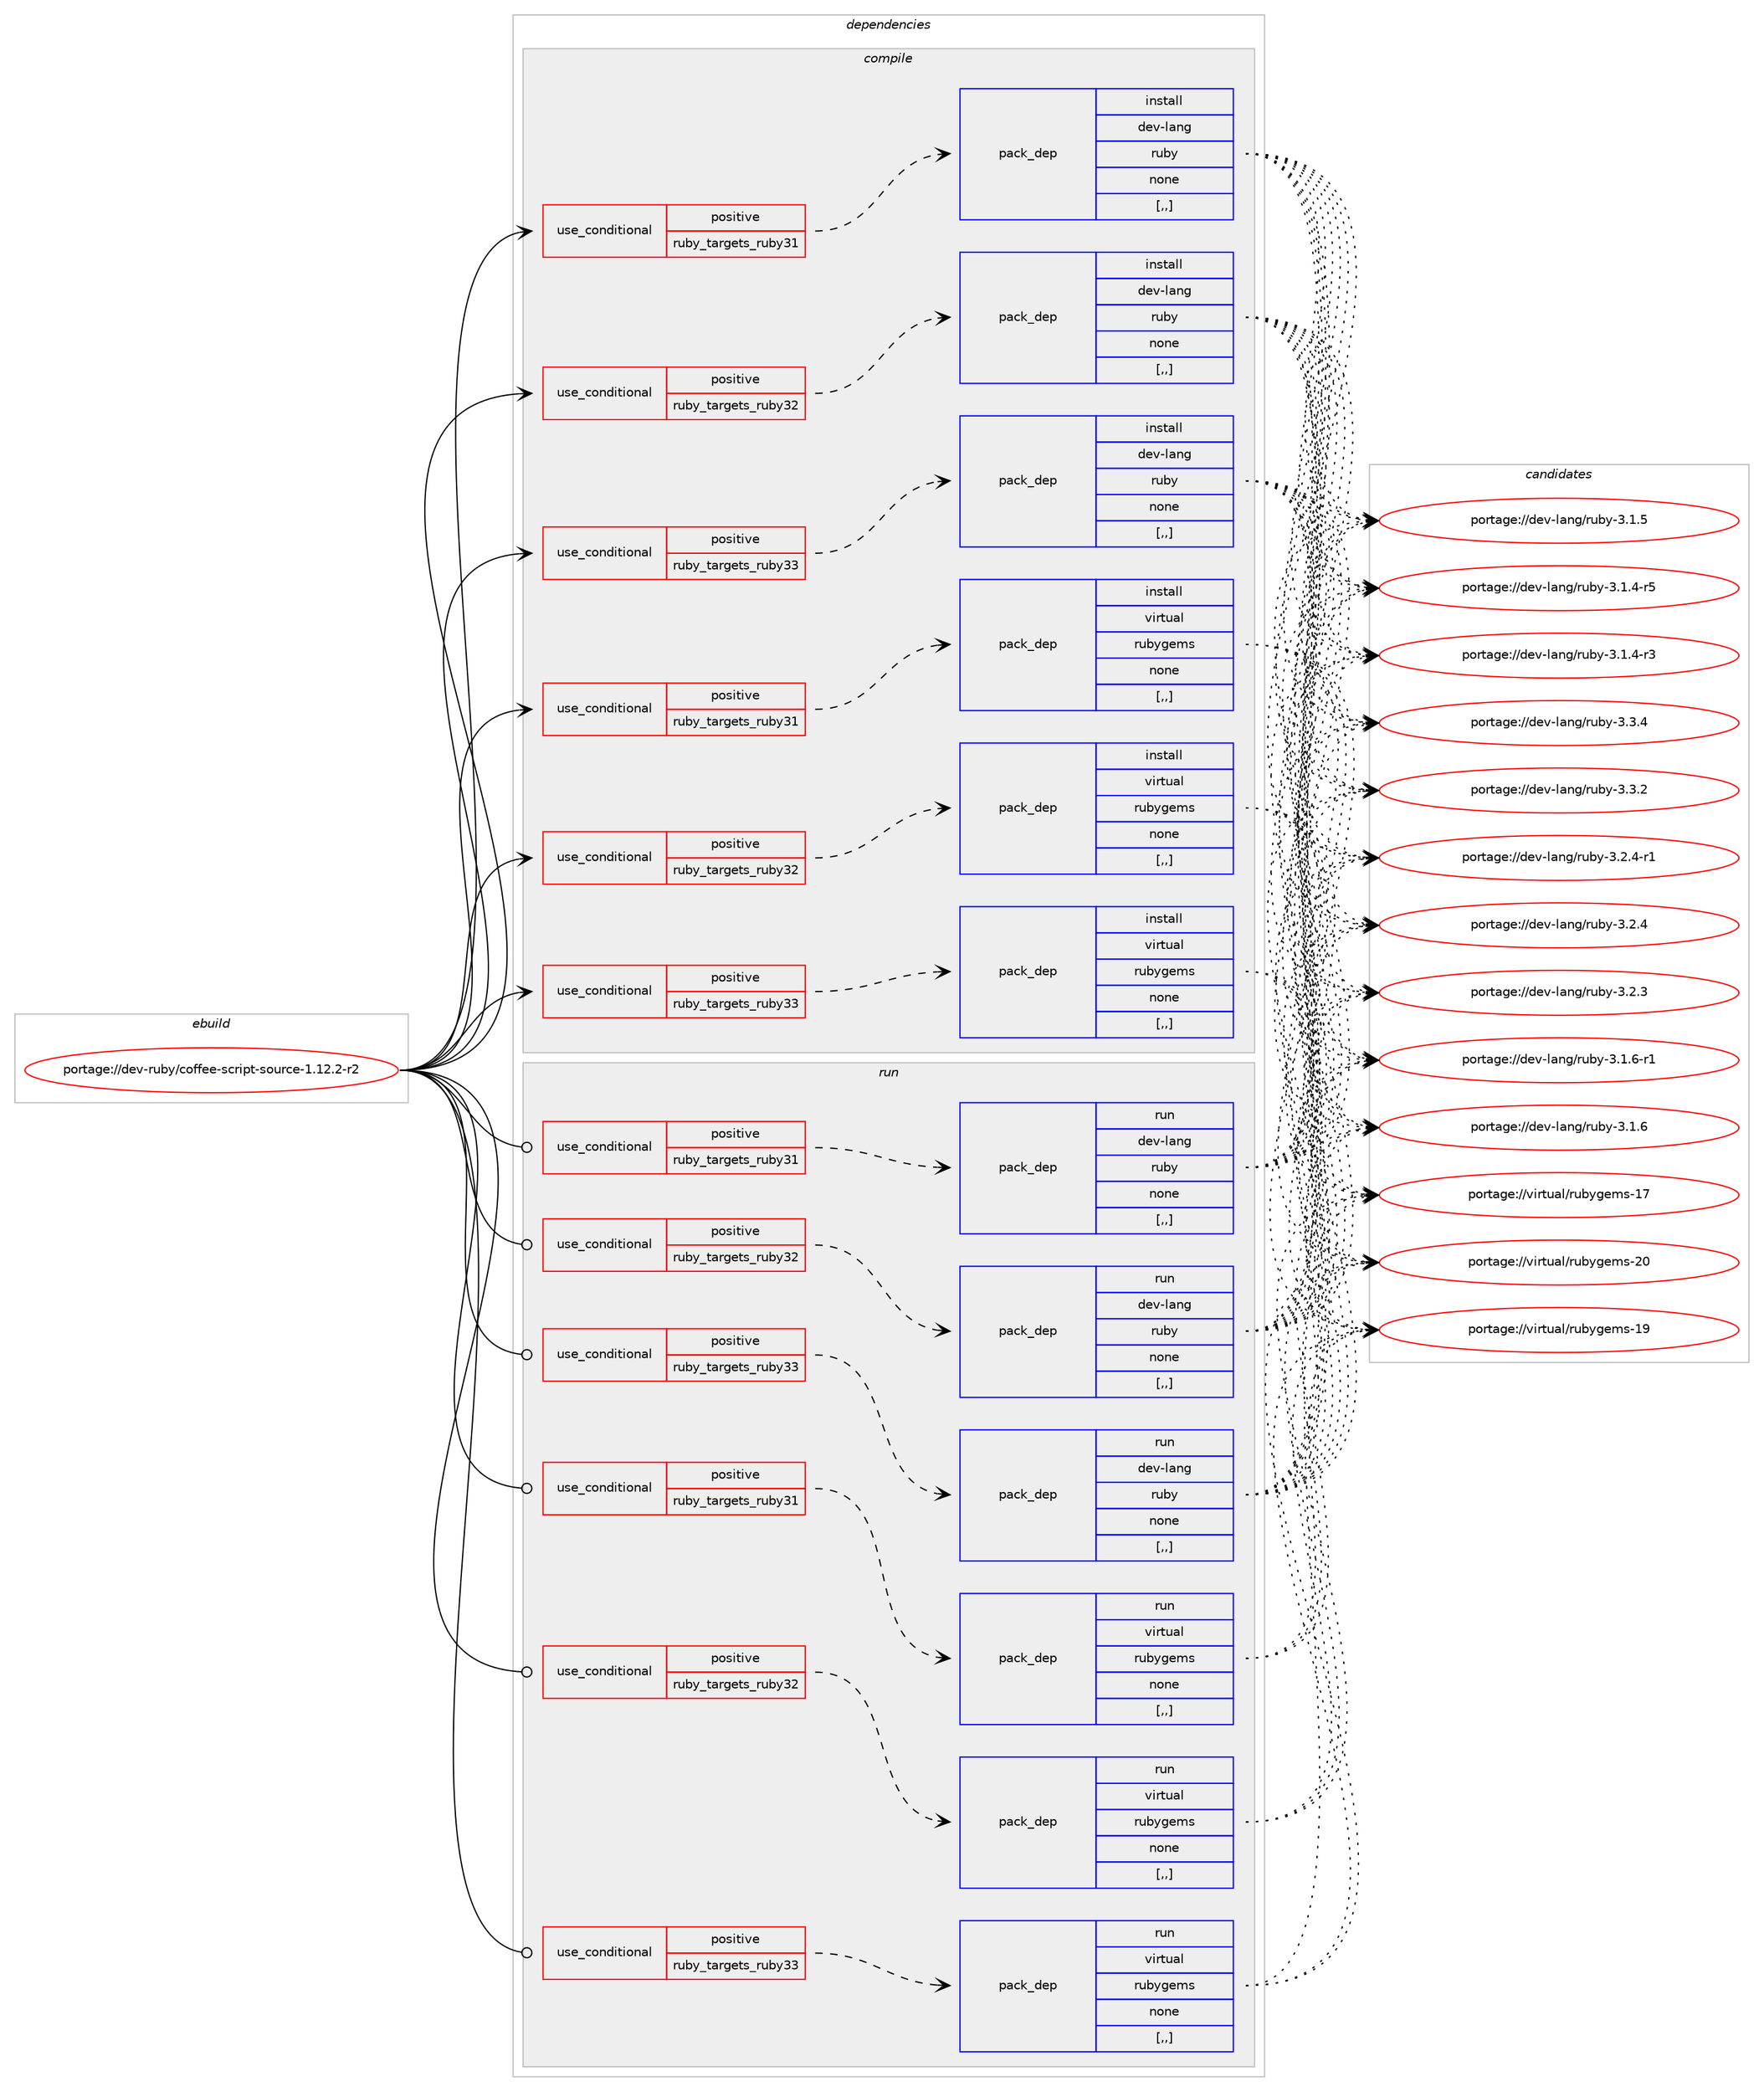 digraph prolog {

# *************
# Graph options
# *************

newrank=true;
concentrate=true;
compound=true;
graph [rankdir=LR,fontname=Helvetica,fontsize=10,ranksep=1.5];#, ranksep=2.5, nodesep=0.2];
edge  [arrowhead=vee];
node  [fontname=Helvetica,fontsize=10];

# **********
# The ebuild
# **********

subgraph cluster_leftcol {
color=gray;
label=<<i>ebuild</i>>;
id [label="portage://dev-ruby/coffee-script-source-1.12.2-r2", color=red, width=4, href="../dev-ruby/coffee-script-source-1.12.2-r2.svg"];
}

# ****************
# The dependencies
# ****************

subgraph cluster_midcol {
color=gray;
label=<<i>dependencies</i>>;
subgraph cluster_compile {
fillcolor="#eeeeee";
style=filled;
label=<<i>compile</i>>;
subgraph cond45626 {
dependency179080 [label=<<TABLE BORDER="0" CELLBORDER="1" CELLSPACING="0" CELLPADDING="4"><TR><TD ROWSPAN="3" CELLPADDING="10">use_conditional</TD></TR><TR><TD>positive</TD></TR><TR><TD>ruby_targets_ruby31</TD></TR></TABLE>>, shape=none, color=red];
subgraph pack132161 {
dependency179081 [label=<<TABLE BORDER="0" CELLBORDER="1" CELLSPACING="0" CELLPADDING="4" WIDTH="220"><TR><TD ROWSPAN="6" CELLPADDING="30">pack_dep</TD></TR><TR><TD WIDTH="110">install</TD></TR><TR><TD>dev-lang</TD></TR><TR><TD>ruby</TD></TR><TR><TD>none</TD></TR><TR><TD>[,,]</TD></TR></TABLE>>, shape=none, color=blue];
}
dependency179080:e -> dependency179081:w [weight=20,style="dashed",arrowhead="vee"];
}
id:e -> dependency179080:w [weight=20,style="solid",arrowhead="vee"];
subgraph cond45627 {
dependency179082 [label=<<TABLE BORDER="0" CELLBORDER="1" CELLSPACING="0" CELLPADDING="4"><TR><TD ROWSPAN="3" CELLPADDING="10">use_conditional</TD></TR><TR><TD>positive</TD></TR><TR><TD>ruby_targets_ruby31</TD></TR></TABLE>>, shape=none, color=red];
subgraph pack132162 {
dependency179083 [label=<<TABLE BORDER="0" CELLBORDER="1" CELLSPACING="0" CELLPADDING="4" WIDTH="220"><TR><TD ROWSPAN="6" CELLPADDING="30">pack_dep</TD></TR><TR><TD WIDTH="110">install</TD></TR><TR><TD>virtual</TD></TR><TR><TD>rubygems</TD></TR><TR><TD>none</TD></TR><TR><TD>[,,]</TD></TR></TABLE>>, shape=none, color=blue];
}
dependency179082:e -> dependency179083:w [weight=20,style="dashed",arrowhead="vee"];
}
id:e -> dependency179082:w [weight=20,style="solid",arrowhead="vee"];
subgraph cond45628 {
dependency179084 [label=<<TABLE BORDER="0" CELLBORDER="1" CELLSPACING="0" CELLPADDING="4"><TR><TD ROWSPAN="3" CELLPADDING="10">use_conditional</TD></TR><TR><TD>positive</TD></TR><TR><TD>ruby_targets_ruby32</TD></TR></TABLE>>, shape=none, color=red];
subgraph pack132163 {
dependency179085 [label=<<TABLE BORDER="0" CELLBORDER="1" CELLSPACING="0" CELLPADDING="4" WIDTH="220"><TR><TD ROWSPAN="6" CELLPADDING="30">pack_dep</TD></TR><TR><TD WIDTH="110">install</TD></TR><TR><TD>dev-lang</TD></TR><TR><TD>ruby</TD></TR><TR><TD>none</TD></TR><TR><TD>[,,]</TD></TR></TABLE>>, shape=none, color=blue];
}
dependency179084:e -> dependency179085:w [weight=20,style="dashed",arrowhead="vee"];
}
id:e -> dependency179084:w [weight=20,style="solid",arrowhead="vee"];
subgraph cond45629 {
dependency179086 [label=<<TABLE BORDER="0" CELLBORDER="1" CELLSPACING="0" CELLPADDING="4"><TR><TD ROWSPAN="3" CELLPADDING="10">use_conditional</TD></TR><TR><TD>positive</TD></TR><TR><TD>ruby_targets_ruby32</TD></TR></TABLE>>, shape=none, color=red];
subgraph pack132164 {
dependency179087 [label=<<TABLE BORDER="0" CELLBORDER="1" CELLSPACING="0" CELLPADDING="4" WIDTH="220"><TR><TD ROWSPAN="6" CELLPADDING="30">pack_dep</TD></TR><TR><TD WIDTH="110">install</TD></TR><TR><TD>virtual</TD></TR><TR><TD>rubygems</TD></TR><TR><TD>none</TD></TR><TR><TD>[,,]</TD></TR></TABLE>>, shape=none, color=blue];
}
dependency179086:e -> dependency179087:w [weight=20,style="dashed",arrowhead="vee"];
}
id:e -> dependency179086:w [weight=20,style="solid",arrowhead="vee"];
subgraph cond45630 {
dependency179088 [label=<<TABLE BORDER="0" CELLBORDER="1" CELLSPACING="0" CELLPADDING="4"><TR><TD ROWSPAN="3" CELLPADDING="10">use_conditional</TD></TR><TR><TD>positive</TD></TR><TR><TD>ruby_targets_ruby33</TD></TR></TABLE>>, shape=none, color=red];
subgraph pack132165 {
dependency179089 [label=<<TABLE BORDER="0" CELLBORDER="1" CELLSPACING="0" CELLPADDING="4" WIDTH="220"><TR><TD ROWSPAN="6" CELLPADDING="30">pack_dep</TD></TR><TR><TD WIDTH="110">install</TD></TR><TR><TD>dev-lang</TD></TR><TR><TD>ruby</TD></TR><TR><TD>none</TD></TR><TR><TD>[,,]</TD></TR></TABLE>>, shape=none, color=blue];
}
dependency179088:e -> dependency179089:w [weight=20,style="dashed",arrowhead="vee"];
}
id:e -> dependency179088:w [weight=20,style="solid",arrowhead="vee"];
subgraph cond45631 {
dependency179090 [label=<<TABLE BORDER="0" CELLBORDER="1" CELLSPACING="0" CELLPADDING="4"><TR><TD ROWSPAN="3" CELLPADDING="10">use_conditional</TD></TR><TR><TD>positive</TD></TR><TR><TD>ruby_targets_ruby33</TD></TR></TABLE>>, shape=none, color=red];
subgraph pack132166 {
dependency179091 [label=<<TABLE BORDER="0" CELLBORDER="1" CELLSPACING="0" CELLPADDING="4" WIDTH="220"><TR><TD ROWSPAN="6" CELLPADDING="30">pack_dep</TD></TR><TR><TD WIDTH="110">install</TD></TR><TR><TD>virtual</TD></TR><TR><TD>rubygems</TD></TR><TR><TD>none</TD></TR><TR><TD>[,,]</TD></TR></TABLE>>, shape=none, color=blue];
}
dependency179090:e -> dependency179091:w [weight=20,style="dashed",arrowhead="vee"];
}
id:e -> dependency179090:w [weight=20,style="solid",arrowhead="vee"];
}
subgraph cluster_compileandrun {
fillcolor="#eeeeee";
style=filled;
label=<<i>compile and run</i>>;
}
subgraph cluster_run {
fillcolor="#eeeeee";
style=filled;
label=<<i>run</i>>;
subgraph cond45632 {
dependency179092 [label=<<TABLE BORDER="0" CELLBORDER="1" CELLSPACING="0" CELLPADDING="4"><TR><TD ROWSPAN="3" CELLPADDING="10">use_conditional</TD></TR><TR><TD>positive</TD></TR><TR><TD>ruby_targets_ruby31</TD></TR></TABLE>>, shape=none, color=red];
subgraph pack132167 {
dependency179093 [label=<<TABLE BORDER="0" CELLBORDER="1" CELLSPACING="0" CELLPADDING="4" WIDTH="220"><TR><TD ROWSPAN="6" CELLPADDING="30">pack_dep</TD></TR><TR><TD WIDTH="110">run</TD></TR><TR><TD>dev-lang</TD></TR><TR><TD>ruby</TD></TR><TR><TD>none</TD></TR><TR><TD>[,,]</TD></TR></TABLE>>, shape=none, color=blue];
}
dependency179092:e -> dependency179093:w [weight=20,style="dashed",arrowhead="vee"];
}
id:e -> dependency179092:w [weight=20,style="solid",arrowhead="odot"];
subgraph cond45633 {
dependency179094 [label=<<TABLE BORDER="0" CELLBORDER="1" CELLSPACING="0" CELLPADDING="4"><TR><TD ROWSPAN="3" CELLPADDING="10">use_conditional</TD></TR><TR><TD>positive</TD></TR><TR><TD>ruby_targets_ruby31</TD></TR></TABLE>>, shape=none, color=red];
subgraph pack132168 {
dependency179095 [label=<<TABLE BORDER="0" CELLBORDER="1" CELLSPACING="0" CELLPADDING="4" WIDTH="220"><TR><TD ROWSPAN="6" CELLPADDING="30">pack_dep</TD></TR><TR><TD WIDTH="110">run</TD></TR><TR><TD>virtual</TD></TR><TR><TD>rubygems</TD></TR><TR><TD>none</TD></TR><TR><TD>[,,]</TD></TR></TABLE>>, shape=none, color=blue];
}
dependency179094:e -> dependency179095:w [weight=20,style="dashed",arrowhead="vee"];
}
id:e -> dependency179094:w [weight=20,style="solid",arrowhead="odot"];
subgraph cond45634 {
dependency179096 [label=<<TABLE BORDER="0" CELLBORDER="1" CELLSPACING="0" CELLPADDING="4"><TR><TD ROWSPAN="3" CELLPADDING="10">use_conditional</TD></TR><TR><TD>positive</TD></TR><TR><TD>ruby_targets_ruby32</TD></TR></TABLE>>, shape=none, color=red];
subgraph pack132169 {
dependency179097 [label=<<TABLE BORDER="0" CELLBORDER="1" CELLSPACING="0" CELLPADDING="4" WIDTH="220"><TR><TD ROWSPAN="6" CELLPADDING="30">pack_dep</TD></TR><TR><TD WIDTH="110">run</TD></TR><TR><TD>dev-lang</TD></TR><TR><TD>ruby</TD></TR><TR><TD>none</TD></TR><TR><TD>[,,]</TD></TR></TABLE>>, shape=none, color=blue];
}
dependency179096:e -> dependency179097:w [weight=20,style="dashed",arrowhead="vee"];
}
id:e -> dependency179096:w [weight=20,style="solid",arrowhead="odot"];
subgraph cond45635 {
dependency179098 [label=<<TABLE BORDER="0" CELLBORDER="1" CELLSPACING="0" CELLPADDING="4"><TR><TD ROWSPAN="3" CELLPADDING="10">use_conditional</TD></TR><TR><TD>positive</TD></TR><TR><TD>ruby_targets_ruby32</TD></TR></TABLE>>, shape=none, color=red];
subgraph pack132170 {
dependency179099 [label=<<TABLE BORDER="0" CELLBORDER="1" CELLSPACING="0" CELLPADDING="4" WIDTH="220"><TR><TD ROWSPAN="6" CELLPADDING="30">pack_dep</TD></TR><TR><TD WIDTH="110">run</TD></TR><TR><TD>virtual</TD></TR><TR><TD>rubygems</TD></TR><TR><TD>none</TD></TR><TR><TD>[,,]</TD></TR></TABLE>>, shape=none, color=blue];
}
dependency179098:e -> dependency179099:w [weight=20,style="dashed",arrowhead="vee"];
}
id:e -> dependency179098:w [weight=20,style="solid",arrowhead="odot"];
subgraph cond45636 {
dependency179100 [label=<<TABLE BORDER="0" CELLBORDER="1" CELLSPACING="0" CELLPADDING="4"><TR><TD ROWSPAN="3" CELLPADDING="10">use_conditional</TD></TR><TR><TD>positive</TD></TR><TR><TD>ruby_targets_ruby33</TD></TR></TABLE>>, shape=none, color=red];
subgraph pack132171 {
dependency179101 [label=<<TABLE BORDER="0" CELLBORDER="1" CELLSPACING="0" CELLPADDING="4" WIDTH="220"><TR><TD ROWSPAN="6" CELLPADDING="30">pack_dep</TD></TR><TR><TD WIDTH="110">run</TD></TR><TR><TD>dev-lang</TD></TR><TR><TD>ruby</TD></TR><TR><TD>none</TD></TR><TR><TD>[,,]</TD></TR></TABLE>>, shape=none, color=blue];
}
dependency179100:e -> dependency179101:w [weight=20,style="dashed",arrowhead="vee"];
}
id:e -> dependency179100:w [weight=20,style="solid",arrowhead="odot"];
subgraph cond45637 {
dependency179102 [label=<<TABLE BORDER="0" CELLBORDER="1" CELLSPACING="0" CELLPADDING="4"><TR><TD ROWSPAN="3" CELLPADDING="10">use_conditional</TD></TR><TR><TD>positive</TD></TR><TR><TD>ruby_targets_ruby33</TD></TR></TABLE>>, shape=none, color=red];
subgraph pack132172 {
dependency179103 [label=<<TABLE BORDER="0" CELLBORDER="1" CELLSPACING="0" CELLPADDING="4" WIDTH="220"><TR><TD ROWSPAN="6" CELLPADDING="30">pack_dep</TD></TR><TR><TD WIDTH="110">run</TD></TR><TR><TD>virtual</TD></TR><TR><TD>rubygems</TD></TR><TR><TD>none</TD></TR><TR><TD>[,,]</TD></TR></TABLE>>, shape=none, color=blue];
}
dependency179102:e -> dependency179103:w [weight=20,style="dashed",arrowhead="vee"];
}
id:e -> dependency179102:w [weight=20,style="solid",arrowhead="odot"];
}
}

# **************
# The candidates
# **************

subgraph cluster_choices {
rank=same;
color=gray;
label=<<i>candidates</i>>;

subgraph choice132161 {
color=black;
nodesep=1;
choice10010111845108971101034711411798121455146514652 [label="portage://dev-lang/ruby-3.3.4", color=red, width=4,href="../dev-lang/ruby-3.3.4.svg"];
choice10010111845108971101034711411798121455146514650 [label="portage://dev-lang/ruby-3.3.2", color=red, width=4,href="../dev-lang/ruby-3.3.2.svg"];
choice100101118451089711010347114117981214551465046524511449 [label="portage://dev-lang/ruby-3.2.4-r1", color=red, width=4,href="../dev-lang/ruby-3.2.4-r1.svg"];
choice10010111845108971101034711411798121455146504652 [label="portage://dev-lang/ruby-3.2.4", color=red, width=4,href="../dev-lang/ruby-3.2.4.svg"];
choice10010111845108971101034711411798121455146504651 [label="portage://dev-lang/ruby-3.2.3", color=red, width=4,href="../dev-lang/ruby-3.2.3.svg"];
choice100101118451089711010347114117981214551464946544511449 [label="portage://dev-lang/ruby-3.1.6-r1", color=red, width=4,href="../dev-lang/ruby-3.1.6-r1.svg"];
choice10010111845108971101034711411798121455146494654 [label="portage://dev-lang/ruby-3.1.6", color=red, width=4,href="../dev-lang/ruby-3.1.6.svg"];
choice10010111845108971101034711411798121455146494653 [label="portage://dev-lang/ruby-3.1.5", color=red, width=4,href="../dev-lang/ruby-3.1.5.svg"];
choice100101118451089711010347114117981214551464946524511453 [label="portage://dev-lang/ruby-3.1.4-r5", color=red, width=4,href="../dev-lang/ruby-3.1.4-r5.svg"];
choice100101118451089711010347114117981214551464946524511451 [label="portage://dev-lang/ruby-3.1.4-r3", color=red, width=4,href="../dev-lang/ruby-3.1.4-r3.svg"];
dependency179081:e -> choice10010111845108971101034711411798121455146514652:w [style=dotted,weight="100"];
dependency179081:e -> choice10010111845108971101034711411798121455146514650:w [style=dotted,weight="100"];
dependency179081:e -> choice100101118451089711010347114117981214551465046524511449:w [style=dotted,weight="100"];
dependency179081:e -> choice10010111845108971101034711411798121455146504652:w [style=dotted,weight="100"];
dependency179081:e -> choice10010111845108971101034711411798121455146504651:w [style=dotted,weight="100"];
dependency179081:e -> choice100101118451089711010347114117981214551464946544511449:w [style=dotted,weight="100"];
dependency179081:e -> choice10010111845108971101034711411798121455146494654:w [style=dotted,weight="100"];
dependency179081:e -> choice10010111845108971101034711411798121455146494653:w [style=dotted,weight="100"];
dependency179081:e -> choice100101118451089711010347114117981214551464946524511453:w [style=dotted,weight="100"];
dependency179081:e -> choice100101118451089711010347114117981214551464946524511451:w [style=dotted,weight="100"];
}
subgraph choice132162 {
color=black;
nodesep=1;
choice118105114116117971084711411798121103101109115455048 [label="portage://virtual/rubygems-20", color=red, width=4,href="../virtual/rubygems-20.svg"];
choice118105114116117971084711411798121103101109115454957 [label="portage://virtual/rubygems-19", color=red, width=4,href="../virtual/rubygems-19.svg"];
choice118105114116117971084711411798121103101109115454955 [label="portage://virtual/rubygems-17", color=red, width=4,href="../virtual/rubygems-17.svg"];
dependency179083:e -> choice118105114116117971084711411798121103101109115455048:w [style=dotted,weight="100"];
dependency179083:e -> choice118105114116117971084711411798121103101109115454957:w [style=dotted,weight="100"];
dependency179083:e -> choice118105114116117971084711411798121103101109115454955:w [style=dotted,weight="100"];
}
subgraph choice132163 {
color=black;
nodesep=1;
choice10010111845108971101034711411798121455146514652 [label="portage://dev-lang/ruby-3.3.4", color=red, width=4,href="../dev-lang/ruby-3.3.4.svg"];
choice10010111845108971101034711411798121455146514650 [label="portage://dev-lang/ruby-3.3.2", color=red, width=4,href="../dev-lang/ruby-3.3.2.svg"];
choice100101118451089711010347114117981214551465046524511449 [label="portage://dev-lang/ruby-3.2.4-r1", color=red, width=4,href="../dev-lang/ruby-3.2.4-r1.svg"];
choice10010111845108971101034711411798121455146504652 [label="portage://dev-lang/ruby-3.2.4", color=red, width=4,href="../dev-lang/ruby-3.2.4.svg"];
choice10010111845108971101034711411798121455146504651 [label="portage://dev-lang/ruby-3.2.3", color=red, width=4,href="../dev-lang/ruby-3.2.3.svg"];
choice100101118451089711010347114117981214551464946544511449 [label="portage://dev-lang/ruby-3.1.6-r1", color=red, width=4,href="../dev-lang/ruby-3.1.6-r1.svg"];
choice10010111845108971101034711411798121455146494654 [label="portage://dev-lang/ruby-3.1.6", color=red, width=4,href="../dev-lang/ruby-3.1.6.svg"];
choice10010111845108971101034711411798121455146494653 [label="portage://dev-lang/ruby-3.1.5", color=red, width=4,href="../dev-lang/ruby-3.1.5.svg"];
choice100101118451089711010347114117981214551464946524511453 [label="portage://dev-lang/ruby-3.1.4-r5", color=red, width=4,href="../dev-lang/ruby-3.1.4-r5.svg"];
choice100101118451089711010347114117981214551464946524511451 [label="portage://dev-lang/ruby-3.1.4-r3", color=red, width=4,href="../dev-lang/ruby-3.1.4-r3.svg"];
dependency179085:e -> choice10010111845108971101034711411798121455146514652:w [style=dotted,weight="100"];
dependency179085:e -> choice10010111845108971101034711411798121455146514650:w [style=dotted,weight="100"];
dependency179085:e -> choice100101118451089711010347114117981214551465046524511449:w [style=dotted,weight="100"];
dependency179085:e -> choice10010111845108971101034711411798121455146504652:w [style=dotted,weight="100"];
dependency179085:e -> choice10010111845108971101034711411798121455146504651:w [style=dotted,weight="100"];
dependency179085:e -> choice100101118451089711010347114117981214551464946544511449:w [style=dotted,weight="100"];
dependency179085:e -> choice10010111845108971101034711411798121455146494654:w [style=dotted,weight="100"];
dependency179085:e -> choice10010111845108971101034711411798121455146494653:w [style=dotted,weight="100"];
dependency179085:e -> choice100101118451089711010347114117981214551464946524511453:w [style=dotted,weight="100"];
dependency179085:e -> choice100101118451089711010347114117981214551464946524511451:w [style=dotted,weight="100"];
}
subgraph choice132164 {
color=black;
nodesep=1;
choice118105114116117971084711411798121103101109115455048 [label="portage://virtual/rubygems-20", color=red, width=4,href="../virtual/rubygems-20.svg"];
choice118105114116117971084711411798121103101109115454957 [label="portage://virtual/rubygems-19", color=red, width=4,href="../virtual/rubygems-19.svg"];
choice118105114116117971084711411798121103101109115454955 [label="portage://virtual/rubygems-17", color=red, width=4,href="../virtual/rubygems-17.svg"];
dependency179087:e -> choice118105114116117971084711411798121103101109115455048:w [style=dotted,weight="100"];
dependency179087:e -> choice118105114116117971084711411798121103101109115454957:w [style=dotted,weight="100"];
dependency179087:e -> choice118105114116117971084711411798121103101109115454955:w [style=dotted,weight="100"];
}
subgraph choice132165 {
color=black;
nodesep=1;
choice10010111845108971101034711411798121455146514652 [label="portage://dev-lang/ruby-3.3.4", color=red, width=4,href="../dev-lang/ruby-3.3.4.svg"];
choice10010111845108971101034711411798121455146514650 [label="portage://dev-lang/ruby-3.3.2", color=red, width=4,href="../dev-lang/ruby-3.3.2.svg"];
choice100101118451089711010347114117981214551465046524511449 [label="portage://dev-lang/ruby-3.2.4-r1", color=red, width=4,href="../dev-lang/ruby-3.2.4-r1.svg"];
choice10010111845108971101034711411798121455146504652 [label="portage://dev-lang/ruby-3.2.4", color=red, width=4,href="../dev-lang/ruby-3.2.4.svg"];
choice10010111845108971101034711411798121455146504651 [label="portage://dev-lang/ruby-3.2.3", color=red, width=4,href="../dev-lang/ruby-3.2.3.svg"];
choice100101118451089711010347114117981214551464946544511449 [label="portage://dev-lang/ruby-3.1.6-r1", color=red, width=4,href="../dev-lang/ruby-3.1.6-r1.svg"];
choice10010111845108971101034711411798121455146494654 [label="portage://dev-lang/ruby-3.1.6", color=red, width=4,href="../dev-lang/ruby-3.1.6.svg"];
choice10010111845108971101034711411798121455146494653 [label="portage://dev-lang/ruby-3.1.5", color=red, width=4,href="../dev-lang/ruby-3.1.5.svg"];
choice100101118451089711010347114117981214551464946524511453 [label="portage://dev-lang/ruby-3.1.4-r5", color=red, width=4,href="../dev-lang/ruby-3.1.4-r5.svg"];
choice100101118451089711010347114117981214551464946524511451 [label="portage://dev-lang/ruby-3.1.4-r3", color=red, width=4,href="../dev-lang/ruby-3.1.4-r3.svg"];
dependency179089:e -> choice10010111845108971101034711411798121455146514652:w [style=dotted,weight="100"];
dependency179089:e -> choice10010111845108971101034711411798121455146514650:w [style=dotted,weight="100"];
dependency179089:e -> choice100101118451089711010347114117981214551465046524511449:w [style=dotted,weight="100"];
dependency179089:e -> choice10010111845108971101034711411798121455146504652:w [style=dotted,weight="100"];
dependency179089:e -> choice10010111845108971101034711411798121455146504651:w [style=dotted,weight="100"];
dependency179089:e -> choice100101118451089711010347114117981214551464946544511449:w [style=dotted,weight="100"];
dependency179089:e -> choice10010111845108971101034711411798121455146494654:w [style=dotted,weight="100"];
dependency179089:e -> choice10010111845108971101034711411798121455146494653:w [style=dotted,weight="100"];
dependency179089:e -> choice100101118451089711010347114117981214551464946524511453:w [style=dotted,weight="100"];
dependency179089:e -> choice100101118451089711010347114117981214551464946524511451:w [style=dotted,weight="100"];
}
subgraph choice132166 {
color=black;
nodesep=1;
choice118105114116117971084711411798121103101109115455048 [label="portage://virtual/rubygems-20", color=red, width=4,href="../virtual/rubygems-20.svg"];
choice118105114116117971084711411798121103101109115454957 [label="portage://virtual/rubygems-19", color=red, width=4,href="../virtual/rubygems-19.svg"];
choice118105114116117971084711411798121103101109115454955 [label="portage://virtual/rubygems-17", color=red, width=4,href="../virtual/rubygems-17.svg"];
dependency179091:e -> choice118105114116117971084711411798121103101109115455048:w [style=dotted,weight="100"];
dependency179091:e -> choice118105114116117971084711411798121103101109115454957:w [style=dotted,weight="100"];
dependency179091:e -> choice118105114116117971084711411798121103101109115454955:w [style=dotted,weight="100"];
}
subgraph choice132167 {
color=black;
nodesep=1;
choice10010111845108971101034711411798121455146514652 [label="portage://dev-lang/ruby-3.3.4", color=red, width=4,href="../dev-lang/ruby-3.3.4.svg"];
choice10010111845108971101034711411798121455146514650 [label="portage://dev-lang/ruby-3.3.2", color=red, width=4,href="../dev-lang/ruby-3.3.2.svg"];
choice100101118451089711010347114117981214551465046524511449 [label="portage://dev-lang/ruby-3.2.4-r1", color=red, width=4,href="../dev-lang/ruby-3.2.4-r1.svg"];
choice10010111845108971101034711411798121455146504652 [label="portage://dev-lang/ruby-3.2.4", color=red, width=4,href="../dev-lang/ruby-3.2.4.svg"];
choice10010111845108971101034711411798121455146504651 [label="portage://dev-lang/ruby-3.2.3", color=red, width=4,href="../dev-lang/ruby-3.2.3.svg"];
choice100101118451089711010347114117981214551464946544511449 [label="portage://dev-lang/ruby-3.1.6-r1", color=red, width=4,href="../dev-lang/ruby-3.1.6-r1.svg"];
choice10010111845108971101034711411798121455146494654 [label="portage://dev-lang/ruby-3.1.6", color=red, width=4,href="../dev-lang/ruby-3.1.6.svg"];
choice10010111845108971101034711411798121455146494653 [label="portage://dev-lang/ruby-3.1.5", color=red, width=4,href="../dev-lang/ruby-3.1.5.svg"];
choice100101118451089711010347114117981214551464946524511453 [label="portage://dev-lang/ruby-3.1.4-r5", color=red, width=4,href="../dev-lang/ruby-3.1.4-r5.svg"];
choice100101118451089711010347114117981214551464946524511451 [label="portage://dev-lang/ruby-3.1.4-r3", color=red, width=4,href="../dev-lang/ruby-3.1.4-r3.svg"];
dependency179093:e -> choice10010111845108971101034711411798121455146514652:w [style=dotted,weight="100"];
dependency179093:e -> choice10010111845108971101034711411798121455146514650:w [style=dotted,weight="100"];
dependency179093:e -> choice100101118451089711010347114117981214551465046524511449:w [style=dotted,weight="100"];
dependency179093:e -> choice10010111845108971101034711411798121455146504652:w [style=dotted,weight="100"];
dependency179093:e -> choice10010111845108971101034711411798121455146504651:w [style=dotted,weight="100"];
dependency179093:e -> choice100101118451089711010347114117981214551464946544511449:w [style=dotted,weight="100"];
dependency179093:e -> choice10010111845108971101034711411798121455146494654:w [style=dotted,weight="100"];
dependency179093:e -> choice10010111845108971101034711411798121455146494653:w [style=dotted,weight="100"];
dependency179093:e -> choice100101118451089711010347114117981214551464946524511453:w [style=dotted,weight="100"];
dependency179093:e -> choice100101118451089711010347114117981214551464946524511451:w [style=dotted,weight="100"];
}
subgraph choice132168 {
color=black;
nodesep=1;
choice118105114116117971084711411798121103101109115455048 [label="portage://virtual/rubygems-20", color=red, width=4,href="../virtual/rubygems-20.svg"];
choice118105114116117971084711411798121103101109115454957 [label="portage://virtual/rubygems-19", color=red, width=4,href="../virtual/rubygems-19.svg"];
choice118105114116117971084711411798121103101109115454955 [label="portage://virtual/rubygems-17", color=red, width=4,href="../virtual/rubygems-17.svg"];
dependency179095:e -> choice118105114116117971084711411798121103101109115455048:w [style=dotted,weight="100"];
dependency179095:e -> choice118105114116117971084711411798121103101109115454957:w [style=dotted,weight="100"];
dependency179095:e -> choice118105114116117971084711411798121103101109115454955:w [style=dotted,weight="100"];
}
subgraph choice132169 {
color=black;
nodesep=1;
choice10010111845108971101034711411798121455146514652 [label="portage://dev-lang/ruby-3.3.4", color=red, width=4,href="../dev-lang/ruby-3.3.4.svg"];
choice10010111845108971101034711411798121455146514650 [label="portage://dev-lang/ruby-3.3.2", color=red, width=4,href="../dev-lang/ruby-3.3.2.svg"];
choice100101118451089711010347114117981214551465046524511449 [label="portage://dev-lang/ruby-3.2.4-r1", color=red, width=4,href="../dev-lang/ruby-3.2.4-r1.svg"];
choice10010111845108971101034711411798121455146504652 [label="portage://dev-lang/ruby-3.2.4", color=red, width=4,href="../dev-lang/ruby-3.2.4.svg"];
choice10010111845108971101034711411798121455146504651 [label="portage://dev-lang/ruby-3.2.3", color=red, width=4,href="../dev-lang/ruby-3.2.3.svg"];
choice100101118451089711010347114117981214551464946544511449 [label="portage://dev-lang/ruby-3.1.6-r1", color=red, width=4,href="../dev-lang/ruby-3.1.6-r1.svg"];
choice10010111845108971101034711411798121455146494654 [label="portage://dev-lang/ruby-3.1.6", color=red, width=4,href="../dev-lang/ruby-3.1.6.svg"];
choice10010111845108971101034711411798121455146494653 [label="portage://dev-lang/ruby-3.1.5", color=red, width=4,href="../dev-lang/ruby-3.1.5.svg"];
choice100101118451089711010347114117981214551464946524511453 [label="portage://dev-lang/ruby-3.1.4-r5", color=red, width=4,href="../dev-lang/ruby-3.1.4-r5.svg"];
choice100101118451089711010347114117981214551464946524511451 [label="portage://dev-lang/ruby-3.1.4-r3", color=red, width=4,href="../dev-lang/ruby-3.1.4-r3.svg"];
dependency179097:e -> choice10010111845108971101034711411798121455146514652:w [style=dotted,weight="100"];
dependency179097:e -> choice10010111845108971101034711411798121455146514650:w [style=dotted,weight="100"];
dependency179097:e -> choice100101118451089711010347114117981214551465046524511449:w [style=dotted,weight="100"];
dependency179097:e -> choice10010111845108971101034711411798121455146504652:w [style=dotted,weight="100"];
dependency179097:e -> choice10010111845108971101034711411798121455146504651:w [style=dotted,weight="100"];
dependency179097:e -> choice100101118451089711010347114117981214551464946544511449:w [style=dotted,weight="100"];
dependency179097:e -> choice10010111845108971101034711411798121455146494654:w [style=dotted,weight="100"];
dependency179097:e -> choice10010111845108971101034711411798121455146494653:w [style=dotted,weight="100"];
dependency179097:e -> choice100101118451089711010347114117981214551464946524511453:w [style=dotted,weight="100"];
dependency179097:e -> choice100101118451089711010347114117981214551464946524511451:w [style=dotted,weight="100"];
}
subgraph choice132170 {
color=black;
nodesep=1;
choice118105114116117971084711411798121103101109115455048 [label="portage://virtual/rubygems-20", color=red, width=4,href="../virtual/rubygems-20.svg"];
choice118105114116117971084711411798121103101109115454957 [label="portage://virtual/rubygems-19", color=red, width=4,href="../virtual/rubygems-19.svg"];
choice118105114116117971084711411798121103101109115454955 [label="portage://virtual/rubygems-17", color=red, width=4,href="../virtual/rubygems-17.svg"];
dependency179099:e -> choice118105114116117971084711411798121103101109115455048:w [style=dotted,weight="100"];
dependency179099:e -> choice118105114116117971084711411798121103101109115454957:w [style=dotted,weight="100"];
dependency179099:e -> choice118105114116117971084711411798121103101109115454955:w [style=dotted,weight="100"];
}
subgraph choice132171 {
color=black;
nodesep=1;
choice10010111845108971101034711411798121455146514652 [label="portage://dev-lang/ruby-3.3.4", color=red, width=4,href="../dev-lang/ruby-3.3.4.svg"];
choice10010111845108971101034711411798121455146514650 [label="portage://dev-lang/ruby-3.3.2", color=red, width=4,href="../dev-lang/ruby-3.3.2.svg"];
choice100101118451089711010347114117981214551465046524511449 [label="portage://dev-lang/ruby-3.2.4-r1", color=red, width=4,href="../dev-lang/ruby-3.2.4-r1.svg"];
choice10010111845108971101034711411798121455146504652 [label="portage://dev-lang/ruby-3.2.4", color=red, width=4,href="../dev-lang/ruby-3.2.4.svg"];
choice10010111845108971101034711411798121455146504651 [label="portage://dev-lang/ruby-3.2.3", color=red, width=4,href="../dev-lang/ruby-3.2.3.svg"];
choice100101118451089711010347114117981214551464946544511449 [label="portage://dev-lang/ruby-3.1.6-r1", color=red, width=4,href="../dev-lang/ruby-3.1.6-r1.svg"];
choice10010111845108971101034711411798121455146494654 [label="portage://dev-lang/ruby-3.1.6", color=red, width=4,href="../dev-lang/ruby-3.1.6.svg"];
choice10010111845108971101034711411798121455146494653 [label="portage://dev-lang/ruby-3.1.5", color=red, width=4,href="../dev-lang/ruby-3.1.5.svg"];
choice100101118451089711010347114117981214551464946524511453 [label="portage://dev-lang/ruby-3.1.4-r5", color=red, width=4,href="../dev-lang/ruby-3.1.4-r5.svg"];
choice100101118451089711010347114117981214551464946524511451 [label="portage://dev-lang/ruby-3.1.4-r3", color=red, width=4,href="../dev-lang/ruby-3.1.4-r3.svg"];
dependency179101:e -> choice10010111845108971101034711411798121455146514652:w [style=dotted,weight="100"];
dependency179101:e -> choice10010111845108971101034711411798121455146514650:w [style=dotted,weight="100"];
dependency179101:e -> choice100101118451089711010347114117981214551465046524511449:w [style=dotted,weight="100"];
dependency179101:e -> choice10010111845108971101034711411798121455146504652:w [style=dotted,weight="100"];
dependency179101:e -> choice10010111845108971101034711411798121455146504651:w [style=dotted,weight="100"];
dependency179101:e -> choice100101118451089711010347114117981214551464946544511449:w [style=dotted,weight="100"];
dependency179101:e -> choice10010111845108971101034711411798121455146494654:w [style=dotted,weight="100"];
dependency179101:e -> choice10010111845108971101034711411798121455146494653:w [style=dotted,weight="100"];
dependency179101:e -> choice100101118451089711010347114117981214551464946524511453:w [style=dotted,weight="100"];
dependency179101:e -> choice100101118451089711010347114117981214551464946524511451:w [style=dotted,weight="100"];
}
subgraph choice132172 {
color=black;
nodesep=1;
choice118105114116117971084711411798121103101109115455048 [label="portage://virtual/rubygems-20", color=red, width=4,href="../virtual/rubygems-20.svg"];
choice118105114116117971084711411798121103101109115454957 [label="portage://virtual/rubygems-19", color=red, width=4,href="../virtual/rubygems-19.svg"];
choice118105114116117971084711411798121103101109115454955 [label="portage://virtual/rubygems-17", color=red, width=4,href="../virtual/rubygems-17.svg"];
dependency179103:e -> choice118105114116117971084711411798121103101109115455048:w [style=dotted,weight="100"];
dependency179103:e -> choice118105114116117971084711411798121103101109115454957:w [style=dotted,weight="100"];
dependency179103:e -> choice118105114116117971084711411798121103101109115454955:w [style=dotted,weight="100"];
}
}

}
